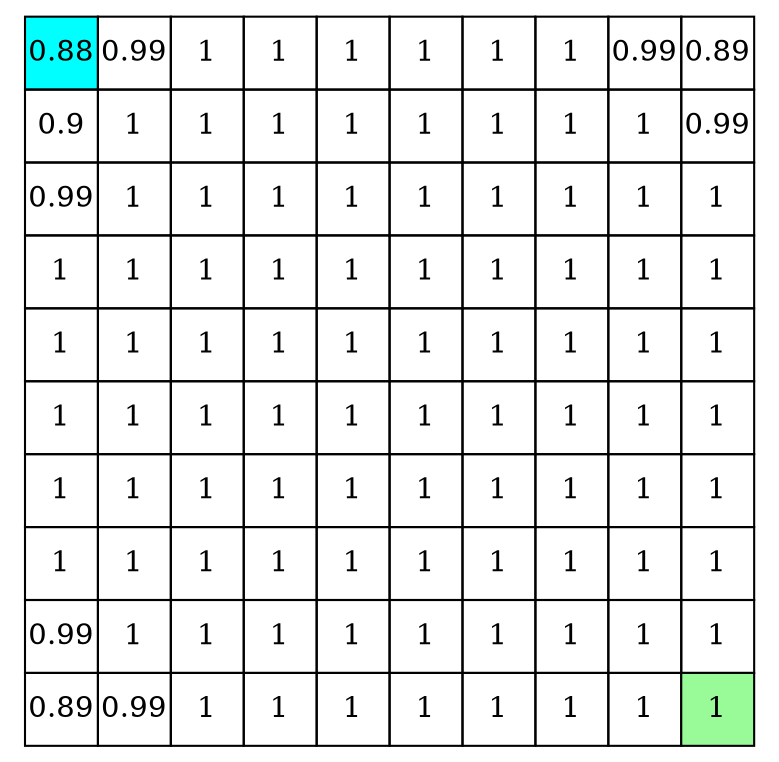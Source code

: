digraph G
{
node [shape=plaintext]
a[label=<<TABLE BORDER="0" CELLBORDER="1" CELLSPACING="0">
<TR>
<TD width="35" height="35" fixedsize="true" BGCOLOR="cyan">0.88</TD>
<TD width="35" height="35" fixedsize="true">0.99</TD>
<TD width="35" height="35" fixedsize="true">1</TD>
<TD width="35" height="35" fixedsize="true">1</TD>
<TD width="35" height="35" fixedsize="true">1</TD>
<TD width="35" height="35" fixedsize="true">1</TD>
<TD width="35" height="35" fixedsize="true">1</TD>
<TD width="35" height="35" fixedsize="true">1</TD>
<TD width="35" height="35" fixedsize="true">0.99</TD>
<TD width="35" height="35" fixedsize="true">0.89</TD>
</TR>
<TR>
<TD width="35" height="35" fixedsize="true">0.9</TD>
<TD width="35" height="35" fixedsize="true">1</TD>
<TD width="35" height="35" fixedsize="true">1</TD>
<TD width="35" height="35" fixedsize="true">1</TD>
<TD width="35" height="35" fixedsize="true">1</TD>
<TD width="35" height="35" fixedsize="true">1</TD>
<TD width="35" height="35" fixedsize="true">1</TD>
<TD width="35" height="35" fixedsize="true">1</TD>
<TD width="35" height="35" fixedsize="true">1</TD>
<TD width="35" height="35" fixedsize="true">0.99</TD>
</TR>
<TR>
<TD width="35" height="35" fixedsize="true">0.99</TD>
<TD width="35" height="35" fixedsize="true">1</TD>
<TD width="35" height="35" fixedsize="true">1</TD>
<TD width="35" height="35" fixedsize="true">1</TD>
<TD width="35" height="35" fixedsize="true">1</TD>
<TD width="35" height="35" fixedsize="true">1</TD>
<TD width="35" height="35" fixedsize="true">1</TD>
<TD width="35" height="35" fixedsize="true">1</TD>
<TD width="35" height="35" fixedsize="true">1</TD>
<TD width="35" height="35" fixedsize="true">1</TD>
</TR>
<TR>
<TD width="35" height="35" fixedsize="true">1</TD>
<TD width="35" height="35" fixedsize="true">1</TD>
<TD width="35" height="35" fixedsize="true">1</TD>
<TD width="35" height="35" fixedsize="true">1</TD>
<TD width="35" height="35" fixedsize="true">1</TD>
<TD width="35" height="35" fixedsize="true">1</TD>
<TD width="35" height="35" fixedsize="true">1</TD>
<TD width="35" height="35" fixedsize="true">1</TD>
<TD width="35" height="35" fixedsize="true">1</TD>
<TD width="35" height="35" fixedsize="true">1</TD>
</TR>
<TR>
<TD width="35" height="35" fixedsize="true">1</TD>
<TD width="35" height="35" fixedsize="true">1</TD>
<TD width="35" height="35" fixedsize="true">1</TD>
<TD width="35" height="35" fixedsize="true">1</TD>
<TD width="35" height="35" fixedsize="true">1</TD>
<TD width="35" height="35" fixedsize="true">1</TD>
<TD width="35" height="35" fixedsize="true">1</TD>
<TD width="35" height="35" fixedsize="true">1</TD>
<TD width="35" height="35" fixedsize="true">1</TD>
<TD width="35" height="35" fixedsize="true">1</TD>
</TR>
<TR>
<TD width="35" height="35" fixedsize="true">1</TD>
<TD width="35" height="35" fixedsize="true">1</TD>
<TD width="35" height="35" fixedsize="true">1</TD>
<TD width="35" height="35" fixedsize="true">1</TD>
<TD width="35" height="35" fixedsize="true">1</TD>
<TD width="35" height="35" fixedsize="true">1</TD>
<TD width="35" height="35" fixedsize="true">1</TD>
<TD width="35" height="35" fixedsize="true">1</TD>
<TD width="35" height="35" fixedsize="true">1</TD>
<TD width="35" height="35" fixedsize="true">1</TD>
</TR>
<TR>
<TD width="35" height="35" fixedsize="true">1</TD>
<TD width="35" height="35" fixedsize="true">1</TD>
<TD width="35" height="35" fixedsize="true">1</TD>
<TD width="35" height="35" fixedsize="true">1</TD>
<TD width="35" height="35" fixedsize="true">1</TD>
<TD width="35" height="35" fixedsize="true">1</TD>
<TD width="35" height="35" fixedsize="true">1</TD>
<TD width="35" height="35" fixedsize="true">1</TD>
<TD width="35" height="35" fixedsize="true">1</TD>
<TD width="35" height="35" fixedsize="true">1</TD>
</TR>
<TR>
<TD width="35" height="35" fixedsize="true">1</TD>
<TD width="35" height="35" fixedsize="true">1</TD>
<TD width="35" height="35" fixedsize="true">1</TD>
<TD width="35" height="35" fixedsize="true">1</TD>
<TD width="35" height="35" fixedsize="true">1</TD>
<TD width="35" height="35" fixedsize="true">1</TD>
<TD width="35" height="35" fixedsize="true">1</TD>
<TD width="35" height="35" fixedsize="true">1</TD>
<TD width="35" height="35" fixedsize="true">1</TD>
<TD width="35" height="35" fixedsize="true">1</TD>
</TR>
<TR>
<TD width="35" height="35" fixedsize="true">0.99</TD>
<TD width="35" height="35" fixedsize="true">1</TD>
<TD width="35" height="35" fixedsize="true">1</TD>
<TD width="35" height="35" fixedsize="true">1</TD>
<TD width="35" height="35" fixedsize="true">1</TD>
<TD width="35" height="35" fixedsize="true">1</TD>
<TD width="35" height="35" fixedsize="true">1</TD>
<TD width="35" height="35" fixedsize="true">1</TD>
<TD width="35" height="35" fixedsize="true">1</TD>
<TD width="35" height="35" fixedsize="true">1</TD>
</TR>
<TR>
<TD width="35" height="35" fixedsize="true">0.89</TD>
<TD width="35" height="35" fixedsize="true">0.99</TD>
<TD width="35" height="35" fixedsize="true">1</TD>
<TD width="35" height="35" fixedsize="true">1</TD>
<TD width="35" height="35" fixedsize="true">1</TD>
<TD width="35" height="35" fixedsize="true">1</TD>
<TD width="35" height="35" fixedsize="true">1</TD>
<TD width="35" height="35" fixedsize="true">1</TD>
<TD width="35" height="35" fixedsize="true">1</TD>
<TD width="35" height="35" fixedsize="true" BGCOLOR="palegreen">1</TD>
</TR>
 </TABLE>>];
}
